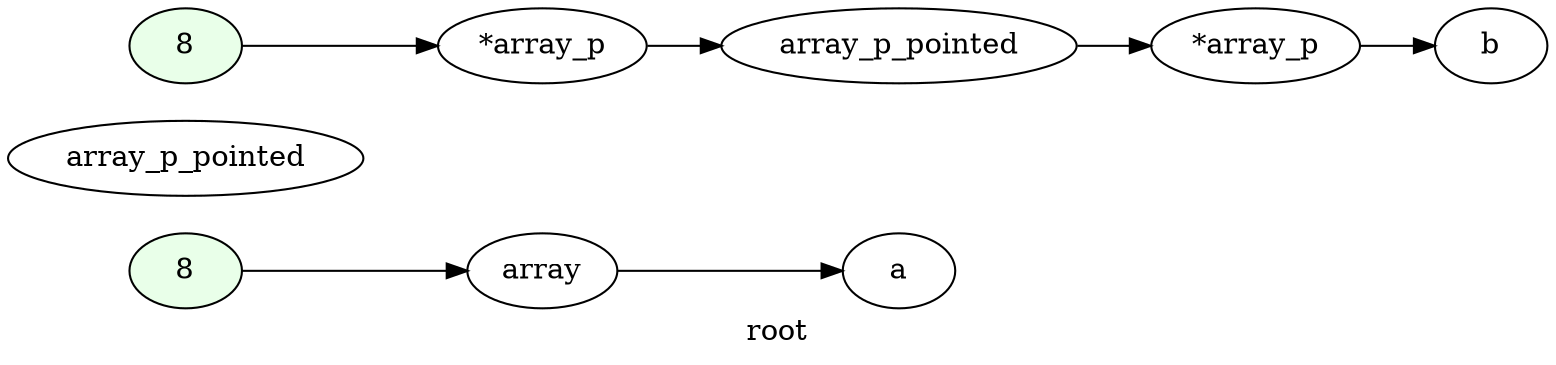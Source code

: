 digraph G
{
rankdir=LR;
label = "root";
	node_000001 [ label = "8", style=filled, fillcolor="#E9FFE9", startingline=5 ]
	node_000002 [ label = "array", startingline=5 ]
	node_000003 [ label = "a", startingline=6 ]
	node_000004 [ label = "array_p_pointed", startingline=8 ]
	node_000005 [ label = "8", style=filled, fillcolor="#E9FFE9", startingline=9 ]
	node_000006 [ label = "*array_p", startingline=9 ]
	node_000007 [ label = "array_p_pointed", startingline=9 ]
	node_000008 [ label = "*array_p", startingline=10 ]
	node_000009 [ label = "b", startingline=10 ]
	node_000001 -> node_000002
	node_000002 -> node_000003
	node_000005 -> node_000006
	node_000006 -> node_000007
	node_000007 -> node_000008
	node_000008 -> node_000009
}
